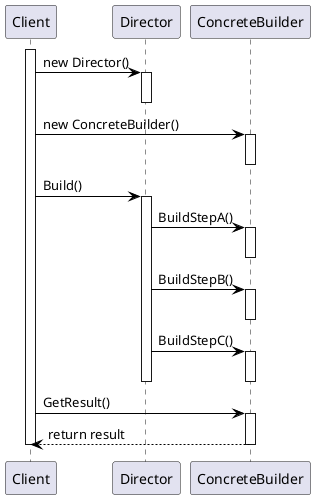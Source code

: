 @startuml
    skinparam class {
	BackgroundColor White
	ArrowColor Black
	BorderColor Black
    }
    
    activate Client

    Client -> Director: new Director()
    activate Director
    deactivate Director

    Client -> ConcreteBuilder: new ConcreteBuilder()
    activate ConcreteBuilder
    deactivate ConcreteBuilder
    
    Client -> Director: Build()
    activate Director
    Director -> ConcreteBuilder: BuildStepA()
    activate ConcreteBuilder
    deactivate ConcreteBuilder
    Director -> ConcreteBuilder: BuildStepB()
    activate ConcreteBuilder
    deactivate ConcreteBuilder
    Director -> ConcreteBuilder: BuildStepC()
    activate ConcreteBuilder
    deactivate ConcreteBuilder
    deactivate Director
    
    Client -> ConcreteBuilder: GetResult()
    activate ConcreteBuilder
    ConcreteBuilder --> Client: return result
    deactivate ConcreteBuilder
    deactivate Director
    deactivate Client
@enduml